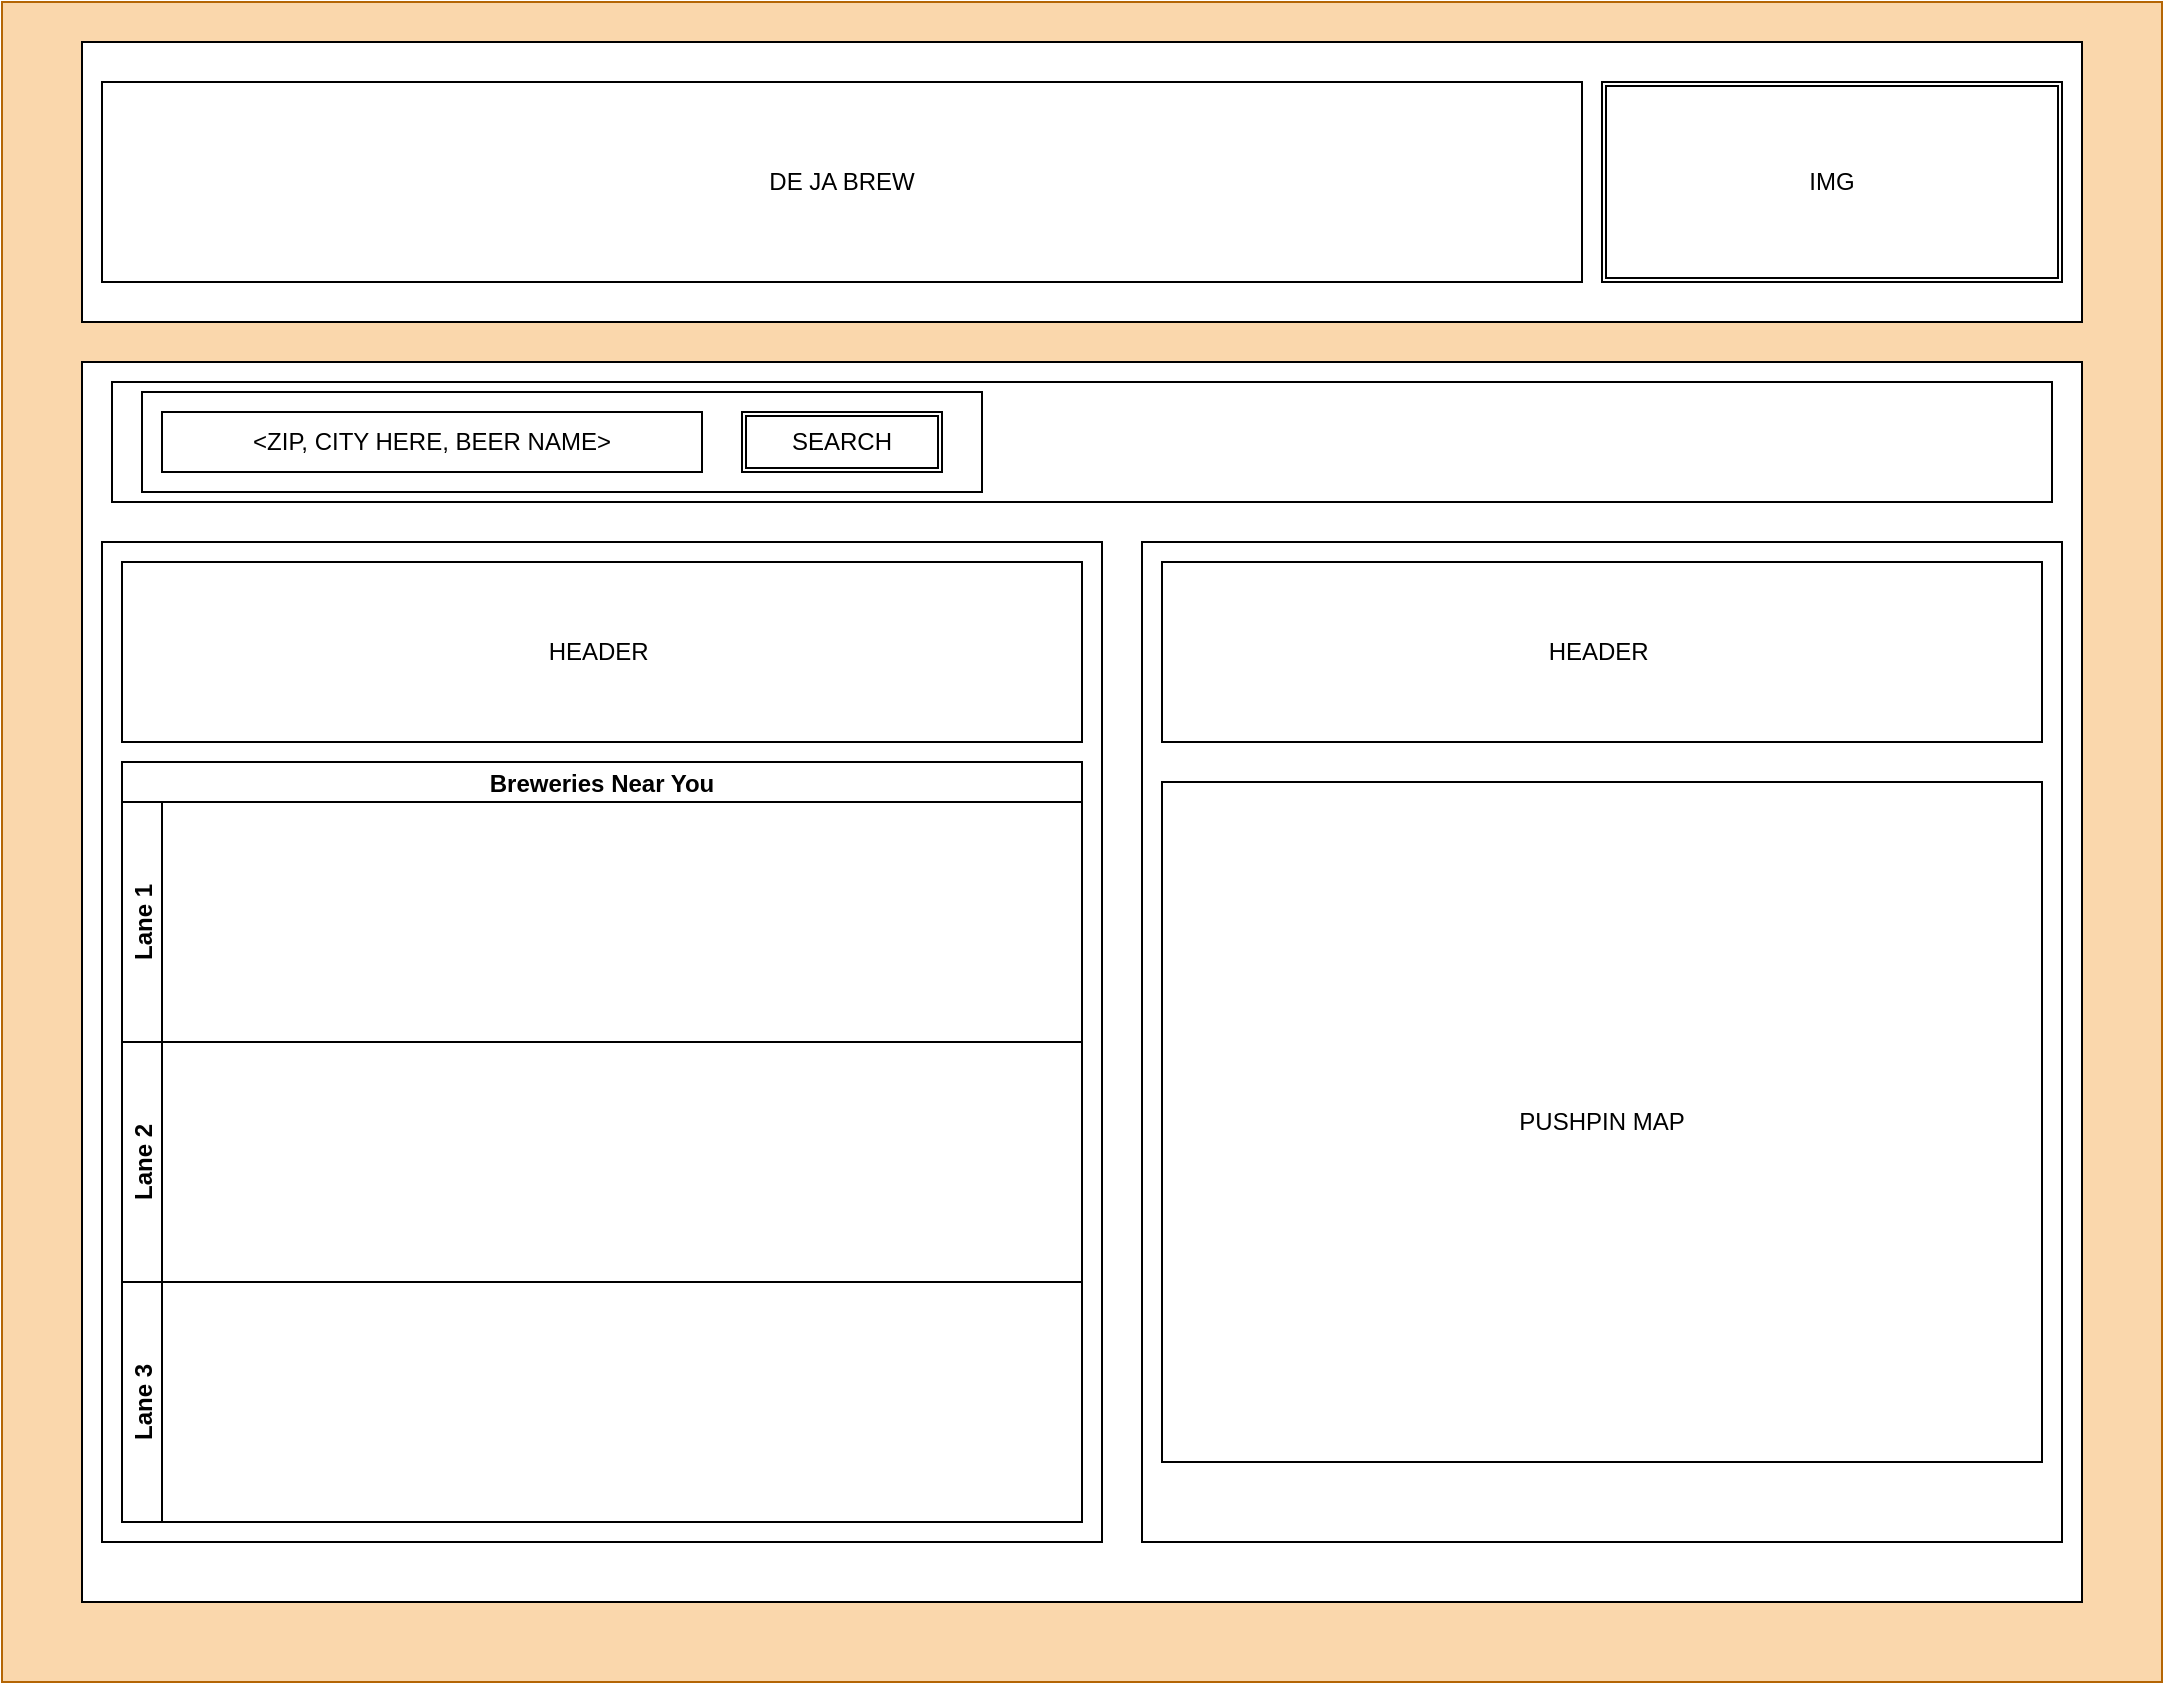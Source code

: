 <mxfile>
    <diagram id="6hc5V4mraRsnnSKiqiFz" name="Page-1">
        <mxGraphModel dx="1147" dy="713" grid="1" gridSize="10" guides="1" tooltips="1" connect="1" arrows="1" fold="1" page="1" pageScale="1" pageWidth="1100" pageHeight="850" math="0" shadow="0">
            <root>
                <mxCell id="0"/>
                <mxCell id="1" parent="0"/>
                <mxCell id="28" value="" style="rounded=0;whiteSpace=wrap;html=1;fillColor=#fad7ac;strokeColor=#b46504;" vertex="1" parent="1">
                    <mxGeometry width="1080" height="840" as="geometry"/>
                </mxCell>
                <mxCell id="2" value="" style="rounded=0;whiteSpace=wrap;html=1;" vertex="1" parent="1">
                    <mxGeometry x="40" y="180" width="1000" height="620" as="geometry"/>
                </mxCell>
                <mxCell id="3" value="" style="rounded=0;whiteSpace=wrap;html=1;" vertex="1" parent="1">
                    <mxGeometry x="480" y="90" width="390" height="50" as="geometry"/>
                </mxCell>
                <mxCell id="4" value="" style="rounded=0;whiteSpace=wrap;html=1;" vertex="1" parent="1">
                    <mxGeometry x="40" y="20" width="1000" height="140" as="geometry"/>
                </mxCell>
                <mxCell id="6" value="DE JA BREW" style="rounded=0;whiteSpace=wrap;html=1;fillColor=none;" vertex="1" parent="1">
                    <mxGeometry x="50" y="40" width="740" height="100" as="geometry"/>
                </mxCell>
                <mxCell id="8" value="" style="rounded=0;whiteSpace=wrap;html=1;" vertex="1" parent="1">
                    <mxGeometry x="50" y="270" width="500" height="500" as="geometry"/>
                </mxCell>
                <mxCell id="9" value="" style="rounded=0;whiteSpace=wrap;html=1;" vertex="1" parent="1">
                    <mxGeometry x="570" y="270" width="460" height="500" as="geometry"/>
                </mxCell>
                <mxCell id="10" value="HEADER&amp;nbsp;" style="rounded=0;whiteSpace=wrap;html=1;" vertex="1" parent="1">
                    <mxGeometry x="60" y="280" width="480" height="90" as="geometry"/>
                </mxCell>
                <mxCell id="15" value="Breweries Near You" style="swimlane;childLayout=stackLayout;resizeParent=1;resizeParentMax=0;horizontal=1;startSize=20;horizontalStack=0;" vertex="1" parent="1">
                    <mxGeometry x="60" y="380" width="480" height="380" as="geometry"/>
                </mxCell>
                <mxCell id="16" value="Lane 1" style="swimlane;startSize=20;horizontal=0;" vertex="1" parent="15">
                    <mxGeometry y="20" width="480" height="120" as="geometry"/>
                </mxCell>
                <mxCell id="17" value="Lane 2" style="swimlane;startSize=20;horizontal=0;" vertex="1" parent="15">
                    <mxGeometry y="140" width="480" height="120" as="geometry"/>
                </mxCell>
                <mxCell id="18" value="Lane 3" style="swimlane;startSize=20;horizontal=0;" vertex="1" parent="15">
                    <mxGeometry y="260" width="480" height="120" as="geometry"/>
                </mxCell>
                <mxCell id="24" value="PUSHPIN MAP" style="rounded=0;whiteSpace=wrap;html=1;" vertex="1" parent="1">
                    <mxGeometry x="580" y="390" width="440" height="340" as="geometry"/>
                </mxCell>
                <mxCell id="25" value="HEADER&amp;nbsp;" style="rounded=0;whiteSpace=wrap;html=1;" vertex="1" parent="1">
                    <mxGeometry x="580" y="280" width="440" height="90" as="geometry"/>
                </mxCell>
                <mxCell id="5" value="" style="rounded=0;whiteSpace=wrap;html=1;" vertex="1" parent="1">
                    <mxGeometry x="55" y="190" width="970" height="60" as="geometry"/>
                </mxCell>
                <mxCell id="7" value="" style="rounded=0;whiteSpace=wrap;html=1;" vertex="1" parent="1">
                    <mxGeometry x="70" y="195" width="420" height="50" as="geometry"/>
                </mxCell>
                <mxCell id="20" value="&amp;lt;ZIP, CITY HERE, BEER NAME&amp;gt;" style="rounded=0;whiteSpace=wrap;html=1;" vertex="1" parent="1">
                    <mxGeometry x="80" y="205" width="270" height="30" as="geometry"/>
                </mxCell>
                <mxCell id="19" value="SEARCH" style="shape=ext;double=1;rounded=0;whiteSpace=wrap;html=1;" vertex="1" parent="1">
                    <mxGeometry x="370" y="205" width="100" height="30" as="geometry"/>
                </mxCell>
                <mxCell id="26" value="IMG" style="shape=ext;double=1;rounded=0;whiteSpace=wrap;html=1;" vertex="1" parent="1">
                    <mxGeometry x="800" y="40" width="230" height="100" as="geometry"/>
                </mxCell>
            </root>
        </mxGraphModel>
    </diagram>
</mxfile>